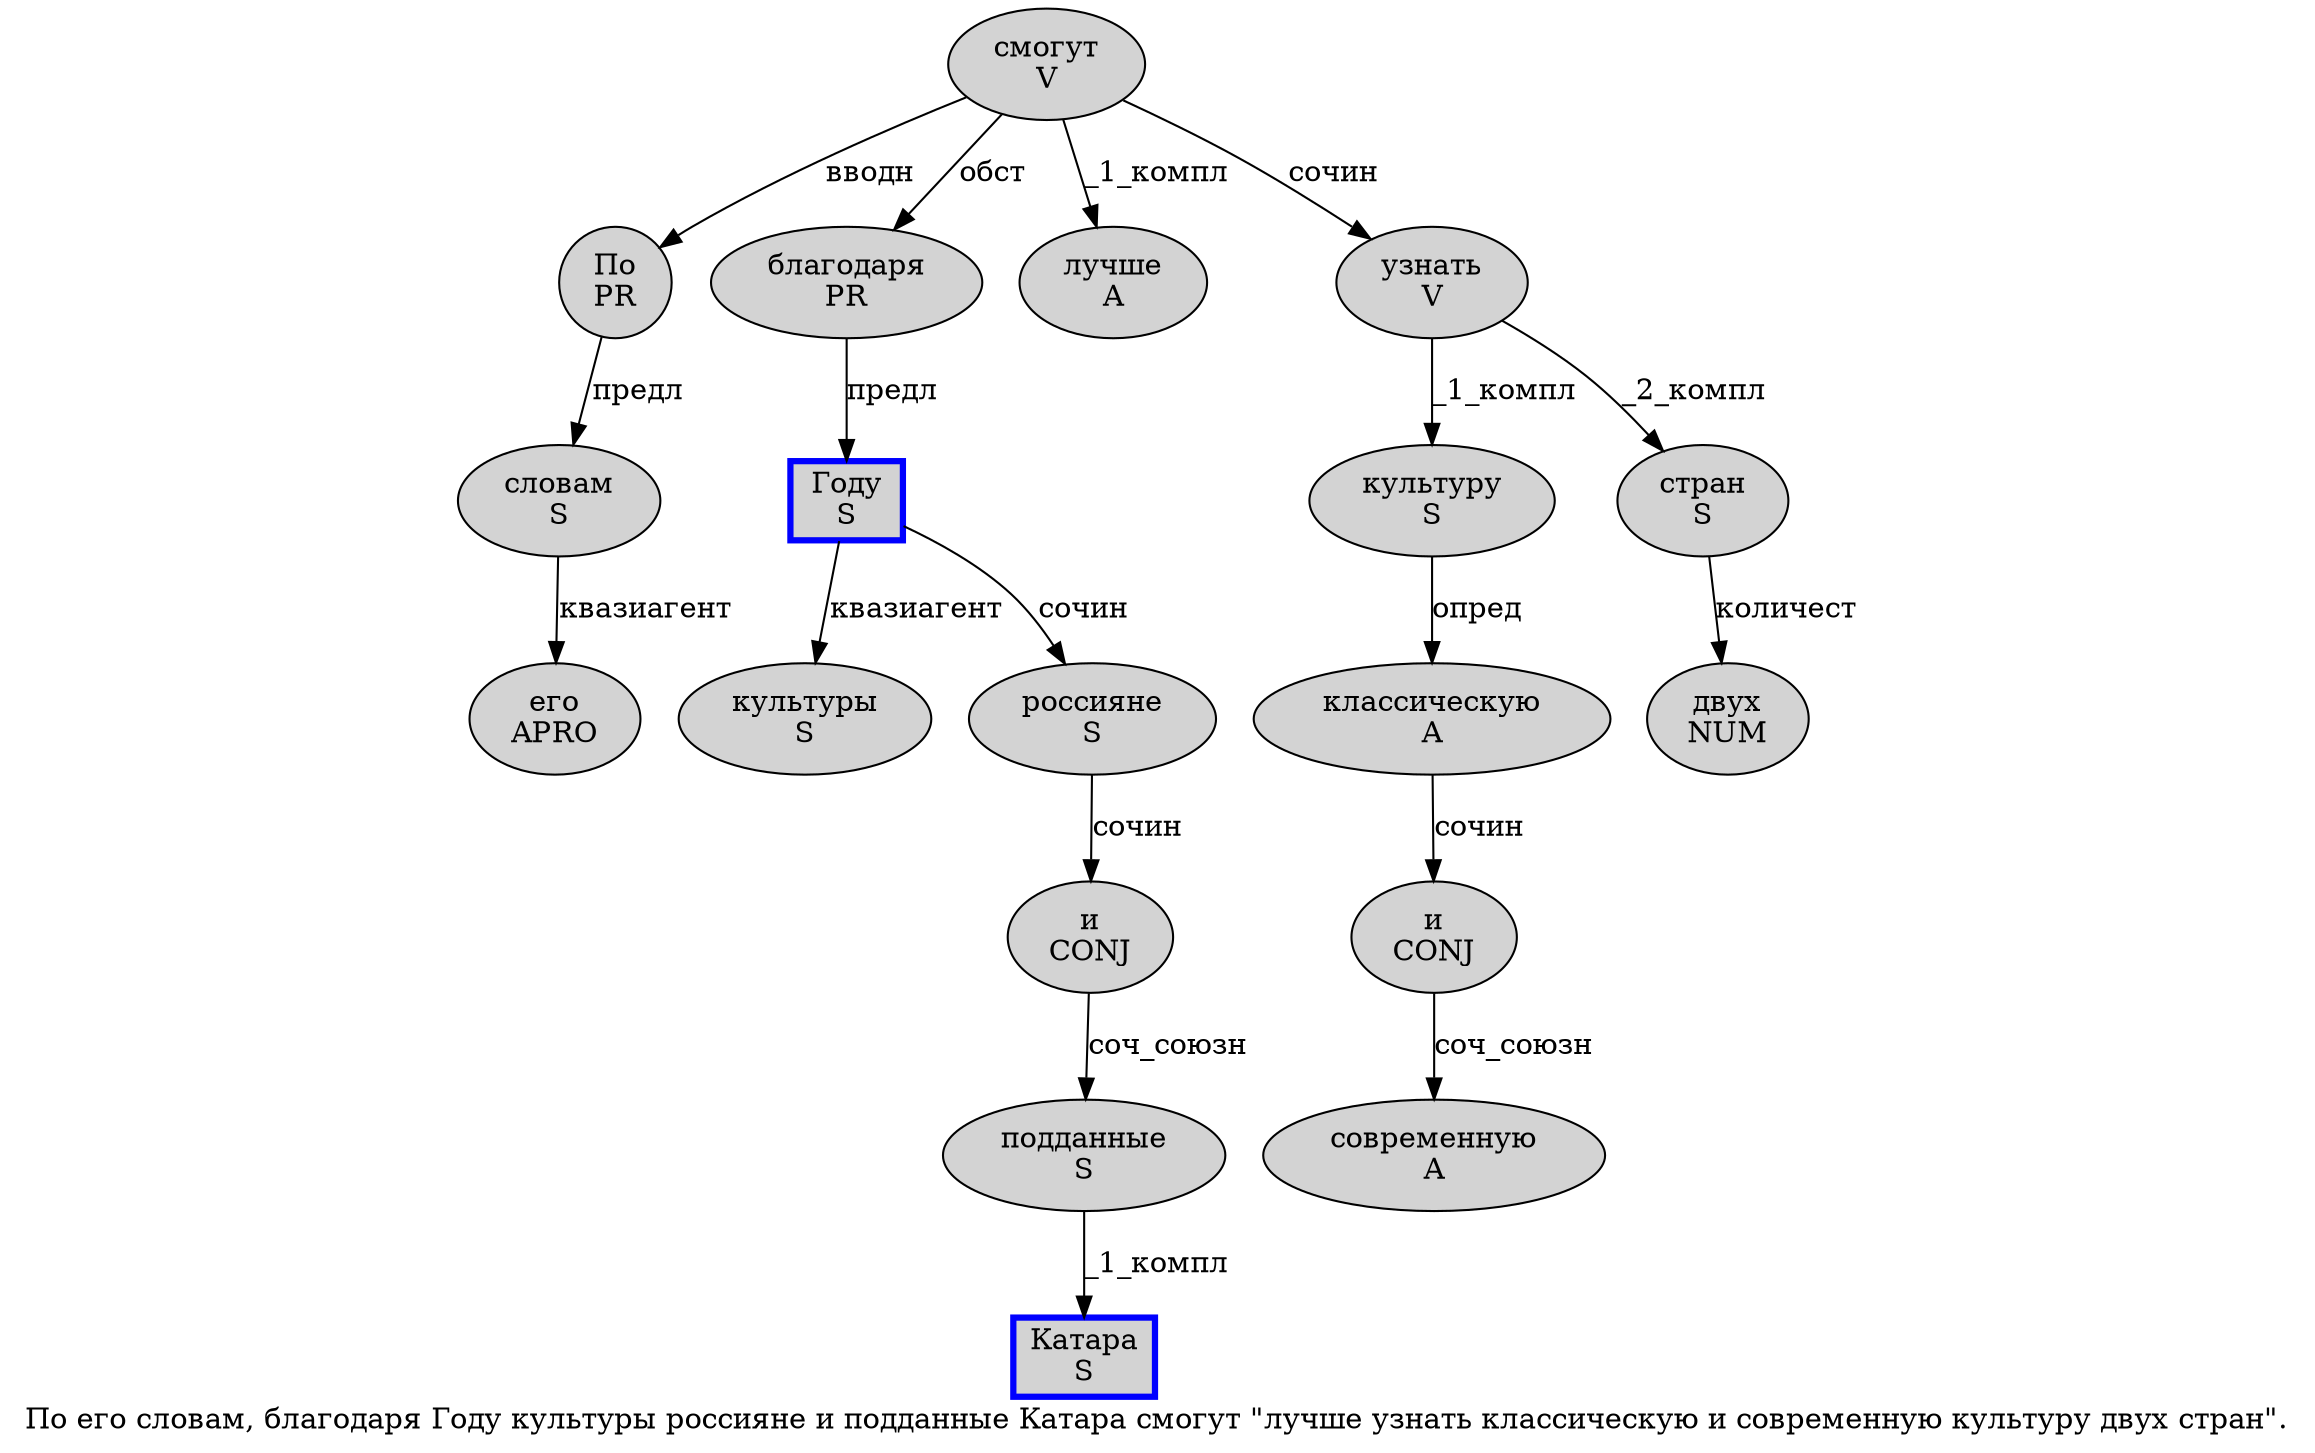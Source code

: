 digraph SENTENCE_289 {
	graph [label="По его словам, благодаря Году культуры россияне и подданные Катара смогут \"лучше узнать классическую и современную культуру двух стран\"."]
	node [style=filled]
		0 [label="По
PR" color="" fillcolor=lightgray penwidth=1 shape=ellipse]
		1 [label="его
APRO" color="" fillcolor=lightgray penwidth=1 shape=ellipse]
		2 [label="словам
S" color="" fillcolor=lightgray penwidth=1 shape=ellipse]
		4 [label="благодаря
PR" color="" fillcolor=lightgray penwidth=1 shape=ellipse]
		5 [label="Году
S" color=blue fillcolor=lightgray penwidth=3 shape=box]
		6 [label="культуры
S" color="" fillcolor=lightgray penwidth=1 shape=ellipse]
		7 [label="россияне
S" color="" fillcolor=lightgray penwidth=1 shape=ellipse]
		8 [label="и
CONJ" color="" fillcolor=lightgray penwidth=1 shape=ellipse]
		9 [label="подданные
S" color="" fillcolor=lightgray penwidth=1 shape=ellipse]
		10 [label="Катара
S" color=blue fillcolor=lightgray penwidth=3 shape=box]
		11 [label="смогут
V" color="" fillcolor=lightgray penwidth=1 shape=ellipse]
		13 [label="лучше
A" color="" fillcolor=lightgray penwidth=1 shape=ellipse]
		14 [label="узнать
V" color="" fillcolor=lightgray penwidth=1 shape=ellipse]
		15 [label="классическую
A" color="" fillcolor=lightgray penwidth=1 shape=ellipse]
		16 [label="и
CONJ" color="" fillcolor=lightgray penwidth=1 shape=ellipse]
		17 [label="современную
A" color="" fillcolor=lightgray penwidth=1 shape=ellipse]
		18 [label="культуру
S" color="" fillcolor=lightgray penwidth=1 shape=ellipse]
		19 [label="двух
NUM" color="" fillcolor=lightgray penwidth=1 shape=ellipse]
		20 [label="стран
S" color="" fillcolor=lightgray penwidth=1 shape=ellipse]
			4 -> 5 [label="предл"]
			16 -> 17 [label="соч_союзн"]
			8 -> 9 [label="соч_союзн"]
			2 -> 1 [label="квазиагент"]
			5 -> 6 [label="квазиагент"]
			5 -> 7 [label="сочин"]
			0 -> 2 [label="предл"]
			14 -> 18 [label="_1_компл"]
			14 -> 20 [label="_2_компл"]
			20 -> 19 [label="количест"]
			18 -> 15 [label="опред"]
			15 -> 16 [label="сочин"]
			7 -> 8 [label="сочин"]
			11 -> 0 [label="вводн"]
			11 -> 4 [label="обст"]
			11 -> 13 [label="_1_компл"]
			11 -> 14 [label="сочин"]
			9 -> 10 [label="_1_компл"]
}
